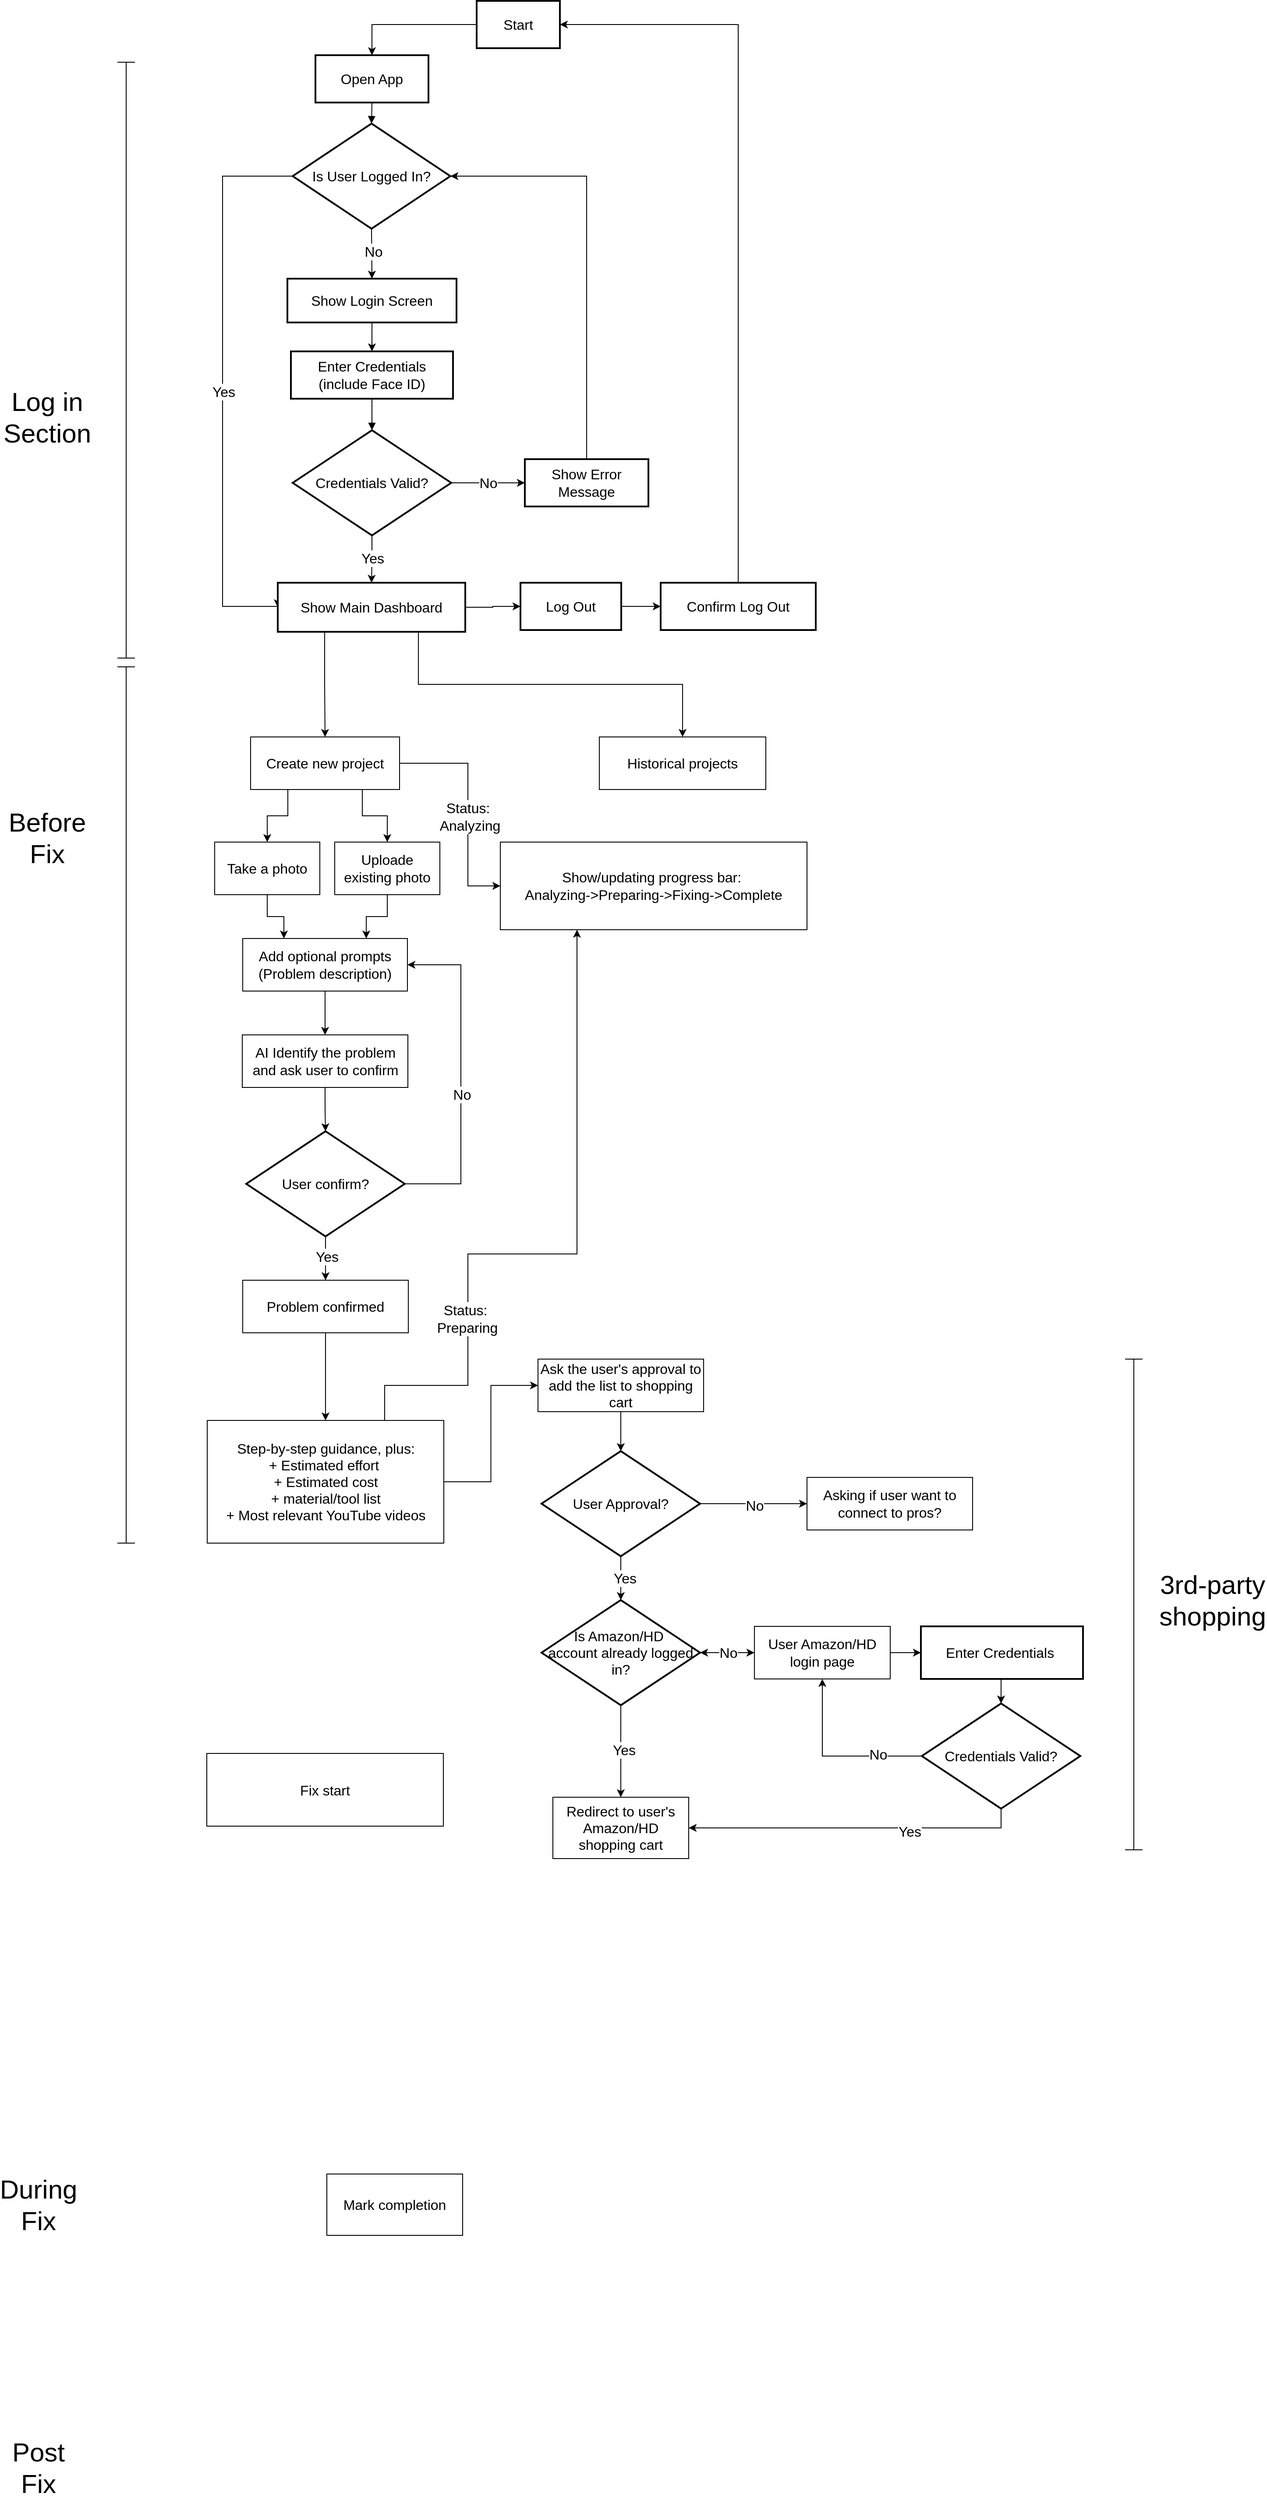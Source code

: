 <mxfile version="27.2.0">
  <diagram name="Page-1" id="i8-PB3AcAraNgIOo55Ax">
    <mxGraphModel dx="1419" dy="835" grid="1" gridSize="10" guides="1" tooltips="1" connect="1" arrows="1" fold="1" page="1" pageScale="1" pageWidth="850" pageHeight="1100" math="0" shadow="0">
      <root>
        <mxCell id="0" />
        <mxCell id="1" parent="0" />
        <mxCell id="IaQsyCqeO4DwuMl-rm6--35" style="edgeStyle=orthogonalEdgeStyle;rounded=0;orthogonalLoop=1;jettySize=auto;html=1;exitX=0;exitY=0.5;exitDx=0;exitDy=0;entryX=0.5;entryY=0;entryDx=0;entryDy=0;" parent="1" source="2" target="3" edge="1">
          <mxGeometry relative="1" as="geometry" />
        </mxCell>
        <mxCell id="2" value="Start" style="whiteSpace=wrap;strokeWidth=2;fontSize=16;" parent="1" vertex="1">
          <mxGeometry x="580" y="10" width="95" height="54" as="geometry" />
        </mxCell>
        <mxCell id="3" value="Open App" style="whiteSpace=wrap;strokeWidth=2;fontSize=16;" parent="1" vertex="1">
          <mxGeometry x="396" y="72" width="129" height="54" as="geometry" />
        </mxCell>
        <mxCell id="IaQsyCqeO4DwuMl-rm6--65" style="edgeStyle=orthogonalEdgeStyle;rounded=0;orthogonalLoop=1;jettySize=auto;html=1;exitX=0;exitY=0.5;exitDx=0;exitDy=0;entryX=0;entryY=0.5;entryDx=0;entryDy=0;" parent="1" source="4" target="5" edge="1">
          <mxGeometry relative="1" as="geometry">
            <Array as="points">
              <mxPoint x="290" y="210" />
              <mxPoint x="290" y="701" />
            </Array>
          </mxGeometry>
        </mxCell>
        <mxCell id="IaQsyCqeO4DwuMl-rm6--66" value="Yes" style="edgeLabel;html=1;align=center;verticalAlign=middle;resizable=0;points=[];fontSize=16;" parent="IaQsyCqeO4DwuMl-rm6--65" vertex="1" connectable="0">
          <mxGeometry x="0.027" y="1" relative="1" as="geometry">
            <mxPoint as="offset" />
          </mxGeometry>
        </mxCell>
        <mxCell id="4" value="Is User Logged In?" style="rhombus;strokeWidth=2;whiteSpace=wrap;fontSize=16;" parent="1" vertex="1">
          <mxGeometry x="370" y="150" width="180" height="120" as="geometry" />
        </mxCell>
        <mxCell id="IaQsyCqeO4DwuMl-rm6--48" style="edgeStyle=orthogonalEdgeStyle;rounded=0;orthogonalLoop=1;jettySize=auto;html=1;exitX=1;exitY=0.5;exitDx=0;exitDy=0;entryX=0;entryY=0.5;entryDx=0;entryDy=0;" parent="1" source="5" target="13" edge="1">
          <mxGeometry relative="1" as="geometry" />
        </mxCell>
        <mxCell id="IaQsyCqeO4DwuMl-rm6--91" style="edgeStyle=orthogonalEdgeStyle;rounded=0;orthogonalLoop=1;jettySize=auto;html=1;exitX=0.75;exitY=1;exitDx=0;exitDy=0;" parent="1" source="5" target="hKCGwhO5Zb8HghyvoK2L-65" edge="1">
          <mxGeometry relative="1" as="geometry" />
        </mxCell>
        <mxCell id="5" value="Show Main Dashboard" style="whiteSpace=wrap;strokeWidth=2;fontSize=16;" parent="1" vertex="1">
          <mxGeometry x="353" y="674" width="214" height="56" as="geometry" />
        </mxCell>
        <mxCell id="6" value="Show Login Screen" style="whiteSpace=wrap;strokeWidth=2;fontSize=16;" parent="1" vertex="1">
          <mxGeometry x="364" y="327" width="193" height="50" as="geometry" />
        </mxCell>
        <mxCell id="7" value="Enter Credentials (include Face ID)" style="whiteSpace=wrap;strokeWidth=2;fontSize=16;" parent="1" vertex="1">
          <mxGeometry x="368" y="410" width="185" height="54" as="geometry" />
        </mxCell>
        <mxCell id="IaQsyCqeO4DwuMl-rm6--71" style="edgeStyle=orthogonalEdgeStyle;rounded=0;orthogonalLoop=1;jettySize=auto;html=1;exitX=0.5;exitY=1;exitDx=0;exitDy=0;entryX=0.5;entryY=0;entryDx=0;entryDy=0;" parent="1" source="8" target="5" edge="1">
          <mxGeometry relative="1" as="geometry" />
        </mxCell>
        <mxCell id="IaQsyCqeO4DwuMl-rm6--72" value="Yes" style="edgeLabel;html=1;align=center;verticalAlign=middle;resizable=0;points=[];fontSize=16;" parent="IaQsyCqeO4DwuMl-rm6--71" vertex="1" connectable="0">
          <mxGeometry x="-0.049" relative="1" as="geometry">
            <mxPoint as="offset" />
          </mxGeometry>
        </mxCell>
        <mxCell id="8" value="Credentials Valid?" style="rhombus;strokeWidth=2;whiteSpace=wrap;fontSize=16;" parent="1" vertex="1">
          <mxGeometry x="370" y="500" width="181" height="120" as="geometry" />
        </mxCell>
        <mxCell id="IaQsyCqeO4DwuMl-rm6--60" style="edgeStyle=orthogonalEdgeStyle;rounded=0;orthogonalLoop=1;jettySize=auto;html=1;exitX=0.5;exitY=0;exitDx=0;exitDy=0;entryX=1;entryY=0.5;entryDx=0;entryDy=0;" parent="1" source="9" target="4" edge="1">
          <mxGeometry relative="1" as="geometry" />
        </mxCell>
        <mxCell id="9" value="Show Error Message" style="whiteSpace=wrap;strokeWidth=2;fontSize=16;" parent="1" vertex="1">
          <mxGeometry x="635" y="533" width="141" height="54" as="geometry" />
        </mxCell>
        <mxCell id="IaQsyCqeO4DwuMl-rm6--54" style="edgeStyle=orthogonalEdgeStyle;rounded=0;orthogonalLoop=1;jettySize=auto;html=1;exitX=1;exitY=0.5;exitDx=0;exitDy=0;entryX=0;entryY=0.5;entryDx=0;entryDy=0;" parent="1" source="13" target="24" edge="1">
          <mxGeometry relative="1" as="geometry" />
        </mxCell>
        <mxCell id="13" value="Log Out" style="whiteSpace=wrap;strokeWidth=2;fontSize=16;" parent="1" vertex="1">
          <mxGeometry x="630" y="674" width="115" height="54" as="geometry" />
        </mxCell>
        <mxCell id="IaQsyCqeO4DwuMl-rm6--57" style="edgeStyle=orthogonalEdgeStyle;rounded=0;orthogonalLoop=1;jettySize=auto;html=1;exitX=0.5;exitY=0;exitDx=0;exitDy=0;entryX=1;entryY=0.5;entryDx=0;entryDy=0;" parent="1" source="24" target="2" edge="1">
          <mxGeometry relative="1" as="geometry" />
        </mxCell>
        <mxCell id="24" value="Confirm Log Out" style="whiteSpace=wrap;strokeWidth=2;fontSize=16;" parent="1" vertex="1">
          <mxGeometry x="790" y="674" width="177" height="54" as="geometry" />
        </mxCell>
        <mxCell id="26" value="" style="curved=1;startArrow=none;endArrow=block;exitX=0.5;exitY=1;entryX=0.5;entryY=0;" parent="1" source="3" target="4" edge="1">
          <mxGeometry relative="1" as="geometry">
            <Array as="points" />
          </mxGeometry>
        </mxCell>
        <mxCell id="30" value="" style="curved=1;startArrow=none;endArrow=block;exitX=0.5;exitY=1;entryX=0.5;entryY=0;" parent="1" source="7" target="8" edge="1">
          <mxGeometry relative="1" as="geometry">
            <Array as="points" />
          </mxGeometry>
        </mxCell>
        <mxCell id="IaQsyCqeO4DwuMl-rm6--103" style="edgeStyle=orthogonalEdgeStyle;rounded=0;orthogonalLoop=1;jettySize=auto;html=1;exitX=0.25;exitY=1;exitDx=0;exitDy=0;" parent="1" source="hKCGwhO5Zb8HghyvoK2L-64" target="hKCGwhO5Zb8HghyvoK2L-66" edge="1">
          <mxGeometry relative="1" as="geometry" />
        </mxCell>
        <mxCell id="IaQsyCqeO4DwuMl-rm6--104" style="edgeStyle=orthogonalEdgeStyle;rounded=0;orthogonalLoop=1;jettySize=auto;html=1;exitX=0.75;exitY=1;exitDx=0;exitDy=0;" parent="1" source="hKCGwhO5Zb8HghyvoK2L-64" target="hKCGwhO5Zb8HghyvoK2L-67" edge="1">
          <mxGeometry relative="1" as="geometry" />
        </mxCell>
        <mxCell id="okQW3DUtCBUilretQnqk-32" style="edgeStyle=orthogonalEdgeStyle;rounded=0;orthogonalLoop=1;jettySize=auto;html=1;exitX=1;exitY=0.5;exitDx=0;exitDy=0;entryX=0;entryY=0.5;entryDx=0;entryDy=0;" edge="1" parent="1" source="hKCGwhO5Zb8HghyvoK2L-64" target="okQW3DUtCBUilretQnqk-31">
          <mxGeometry relative="1" as="geometry">
            <Array as="points">
              <mxPoint x="570" y="880" />
              <mxPoint x="570" y="1020" />
            </Array>
          </mxGeometry>
        </mxCell>
        <mxCell id="okQW3DUtCBUilretQnqk-34" value="Status:&amp;nbsp;&lt;div&gt;Analyzing&lt;/div&gt;" style="edgeLabel;html=1;align=center;verticalAlign=middle;resizable=0;points=[];fontSize=16;" vertex="1" connectable="0" parent="okQW3DUtCBUilretQnqk-32">
          <mxGeometry x="0.09" y="2" relative="1" as="geometry">
            <mxPoint as="offset" />
          </mxGeometry>
        </mxCell>
        <mxCell id="hKCGwhO5Zb8HghyvoK2L-64" value="Create new project" style="rounded=0;whiteSpace=wrap;html=1;fontSize=16;" parent="1" vertex="1">
          <mxGeometry x="322" y="850" width="170" height="60" as="geometry" />
        </mxCell>
        <mxCell id="hKCGwhO5Zb8HghyvoK2L-65" value="Historical projects" style="rounded=0;whiteSpace=wrap;html=1;fontSize=16;" parent="1" vertex="1">
          <mxGeometry x="720" y="850" width="190" height="60" as="geometry" />
        </mxCell>
        <mxCell id="IaQsyCqeO4DwuMl-rm6--106" style="edgeStyle=orthogonalEdgeStyle;rounded=0;orthogonalLoop=1;jettySize=auto;html=1;exitX=0.5;exitY=1;exitDx=0;exitDy=0;entryX=0.25;entryY=0;entryDx=0;entryDy=0;" parent="1" source="hKCGwhO5Zb8HghyvoK2L-66" target="IaQsyCqeO4DwuMl-rm6--105" edge="1">
          <mxGeometry relative="1" as="geometry" />
        </mxCell>
        <mxCell id="hKCGwhO5Zb8HghyvoK2L-66" value="Take a photo" style="rounded=0;whiteSpace=wrap;html=1;fontSize=16;" parent="1" vertex="1">
          <mxGeometry x="281" y="970" width="120" height="60" as="geometry" />
        </mxCell>
        <mxCell id="IaQsyCqeO4DwuMl-rm6--108" style="edgeStyle=orthogonalEdgeStyle;rounded=0;orthogonalLoop=1;jettySize=auto;html=1;exitX=0.5;exitY=1;exitDx=0;exitDy=0;entryX=0.75;entryY=0;entryDx=0;entryDy=0;" parent="1" source="hKCGwhO5Zb8HghyvoK2L-67" target="IaQsyCqeO4DwuMl-rm6--105" edge="1">
          <mxGeometry relative="1" as="geometry" />
        </mxCell>
        <mxCell id="hKCGwhO5Zb8HghyvoK2L-67" value="Uploade existing photo" style="rounded=0;whiteSpace=wrap;html=1;fontSize=16;" parent="1" vertex="1">
          <mxGeometry x="418" y="970" width="120" height="60" as="geometry" />
        </mxCell>
        <mxCell id="IaQsyCqeO4DwuMl-rm6--33" value="&lt;font style=&quot;font-size: 30px;&quot;&gt;Log in Section&lt;/font&gt;" style="text;html=1;align=center;verticalAlign=middle;whiteSpace=wrap;rounded=0;" parent="1" vertex="1">
          <mxGeometry x="60" y="470" width="60" height="30" as="geometry" />
        </mxCell>
        <mxCell id="IaQsyCqeO4DwuMl-rm6--38" value="" style="endArrow=classic;html=1;rounded=0;exitX=0.5;exitY=1;exitDx=0;exitDy=0;entryX=0.5;entryY=0;entryDx=0;entryDy=0;" parent="1" source="4" target="6" edge="1">
          <mxGeometry width="50" height="50" relative="1" as="geometry">
            <mxPoint x="470" y="332" as="sourcePoint" />
            <mxPoint x="520" y="282" as="targetPoint" />
          </mxGeometry>
        </mxCell>
        <mxCell id="IaQsyCqeO4DwuMl-rm6--73" value="No" style="edgeLabel;html=1;align=center;verticalAlign=middle;resizable=0;points=[];fontSize=16;" parent="IaQsyCqeO4DwuMl-rm6--38" vertex="1" connectable="0">
          <mxGeometry x="-0.108" y="2" relative="1" as="geometry">
            <mxPoint as="offset" />
          </mxGeometry>
        </mxCell>
        <mxCell id="IaQsyCqeO4DwuMl-rm6--39" value="" style="endArrow=classic;html=1;rounded=0;exitX=0.5;exitY=1;exitDx=0;exitDy=0;" parent="1" source="6" target="7" edge="1">
          <mxGeometry width="50" height="50" relative="1" as="geometry">
            <mxPoint x="340" y="652" as="sourcePoint" />
            <mxPoint x="390" y="602" as="targetPoint" />
          </mxGeometry>
        </mxCell>
        <mxCell id="IaQsyCqeO4DwuMl-rm6--40" value="" style="endArrow=classic;html=1;rounded=0;exitX=1;exitY=0.5;exitDx=0;exitDy=0;entryX=0;entryY=0.5;entryDx=0;entryDy=0;" parent="1" source="8" target="9" edge="1">
          <mxGeometry relative="1" as="geometry">
            <mxPoint x="310" y="582" as="sourcePoint" />
            <mxPoint x="410" y="582" as="targetPoint" />
          </mxGeometry>
        </mxCell>
        <mxCell id="IaQsyCqeO4DwuMl-rm6--41" value="No" style="edgeLabel;resizable=0;html=1;;align=center;verticalAlign=middle;fontSize=16;" parent="IaQsyCqeO4DwuMl-rm6--40" connectable="0" vertex="1">
          <mxGeometry relative="1" as="geometry" />
        </mxCell>
        <mxCell id="IaQsyCqeO4DwuMl-rm6--93" style="edgeStyle=orthogonalEdgeStyle;rounded=0;orthogonalLoop=1;jettySize=auto;html=1;exitX=0.25;exitY=1;exitDx=0;exitDy=0;entryX=0.5;entryY=0;entryDx=0;entryDy=0;" parent="1" source="5" target="hKCGwhO5Zb8HghyvoK2L-64" edge="1">
          <mxGeometry relative="1" as="geometry">
            <mxPoint x="379" y="760" as="sourcePoint" />
            <mxPoint x="470" y="880" as="targetPoint" />
          </mxGeometry>
        </mxCell>
        <mxCell id="IaQsyCqeO4DwuMl-rm6--94" value="" style="shape=crossbar;whiteSpace=wrap;html=1;rounded=1;direction=south;" parent="1" vertex="1">
          <mxGeometry x="170" y="80" width="20" height="680" as="geometry" />
        </mxCell>
        <mxCell id="IaQsyCqeO4DwuMl-rm6--98" value="&lt;font style=&quot;font-size: 30px;&quot;&gt;Before Fix&lt;/font&gt;" style="text;html=1;align=center;verticalAlign=middle;whiteSpace=wrap;rounded=0;" parent="1" vertex="1">
          <mxGeometry x="60" y="950" width="60" height="30" as="geometry" />
        </mxCell>
        <mxCell id="IaQsyCqeO4DwuMl-rm6--100" value="" style="shape=crossbar;whiteSpace=wrap;html=1;rounded=1;direction=south;" parent="1" vertex="1">
          <mxGeometry x="170" y="770" width="20" height="1000" as="geometry" />
        </mxCell>
        <mxCell id="Fr-ovOuMh-uTbBDMMSQN-33" style="edgeStyle=orthogonalEdgeStyle;rounded=0;orthogonalLoop=1;jettySize=auto;html=1;exitX=0.5;exitY=1;exitDx=0;exitDy=0;entryX=0.5;entryY=0;entryDx=0;entryDy=0;" parent="1" source="IaQsyCqeO4DwuMl-rm6--105" target="IaQsyCqeO4DwuMl-rm6--110" edge="1">
          <mxGeometry relative="1" as="geometry" />
        </mxCell>
        <mxCell id="IaQsyCqeO4DwuMl-rm6--105" value="Add optional prompts (Problem description)" style="rounded=0;whiteSpace=wrap;html=1;fontSize=16;" parent="1" vertex="1">
          <mxGeometry x="313" y="1080" width="188" height="60" as="geometry" />
        </mxCell>
        <mxCell id="IaQsyCqeO4DwuMl-rm6--117" style="edgeStyle=orthogonalEdgeStyle;rounded=0;orthogonalLoop=1;jettySize=auto;html=1;exitX=0.5;exitY=1;exitDx=0;exitDy=0;entryX=0.5;entryY=0;entryDx=0;entryDy=0;" parent="1" source="IaQsyCqeO4DwuMl-rm6--110" target="IaQsyCqeO4DwuMl-rm6--112" edge="1">
          <mxGeometry relative="1" as="geometry" />
        </mxCell>
        <mxCell id="IaQsyCqeO4DwuMl-rm6--110" value="AI Identify the problem and ask user to confirm" style="rounded=0;whiteSpace=wrap;html=1;fontSize=16;" parent="1" vertex="1">
          <mxGeometry x="312.5" y="1190" width="189" height="60" as="geometry" />
        </mxCell>
        <mxCell id="IaQsyCqeO4DwuMl-rm6--121" style="edgeStyle=orthogonalEdgeStyle;rounded=0;orthogonalLoop=1;jettySize=auto;html=1;exitX=0.5;exitY=1;exitDx=0;exitDy=0;entryX=0.5;entryY=0;entryDx=0;entryDy=0;" parent="1" source="IaQsyCqeO4DwuMl-rm6--112" target="IaQsyCqeO4DwuMl-rm6--120" edge="1">
          <mxGeometry relative="1" as="geometry" />
        </mxCell>
        <mxCell id="IaQsyCqeO4DwuMl-rm6--122" value="Yes" style="edgeLabel;html=1;align=center;verticalAlign=middle;resizable=0;points=[];fontSize=16;" parent="IaQsyCqeO4DwuMl-rm6--121" vertex="1" connectable="0">
          <mxGeometry x="-0.089" y="1" relative="1" as="geometry">
            <mxPoint as="offset" />
          </mxGeometry>
        </mxCell>
        <mxCell id="Fr-ovOuMh-uTbBDMMSQN-34" style="edgeStyle=orthogonalEdgeStyle;rounded=0;orthogonalLoop=1;jettySize=auto;html=1;exitX=1;exitY=0.5;exitDx=0;exitDy=0;" parent="1" source="IaQsyCqeO4DwuMl-rm6--112" target="IaQsyCqeO4DwuMl-rm6--105" edge="1">
          <mxGeometry relative="1" as="geometry">
            <Array as="points">
              <mxPoint x="562" y="1360" />
              <mxPoint x="562" y="1110" />
            </Array>
          </mxGeometry>
        </mxCell>
        <mxCell id="Fr-ovOuMh-uTbBDMMSQN-35" value="&lt;font style=&quot;font-size: 16px;&quot;&gt;No&lt;/font&gt;" style="edgeLabel;html=1;align=center;verticalAlign=middle;resizable=0;points=[];" parent="Fr-ovOuMh-uTbBDMMSQN-34" vertex="1" connectable="0">
          <mxGeometry x="-0.115" y="-1" relative="1" as="geometry">
            <mxPoint as="offset" />
          </mxGeometry>
        </mxCell>
        <mxCell id="IaQsyCqeO4DwuMl-rm6--112" value="User confirm?" style="rhombus;strokeWidth=2;whiteSpace=wrap;fontSize=16;" parent="1" vertex="1">
          <mxGeometry x="317" y="1300" width="181" height="120" as="geometry" />
        </mxCell>
        <mxCell id="Fr-ovOuMh-uTbBDMMSQN-36" style="edgeStyle=orthogonalEdgeStyle;rounded=0;orthogonalLoop=1;jettySize=auto;html=1;exitX=0.5;exitY=1;exitDx=0;exitDy=0;entryX=0.5;entryY=0;entryDx=0;entryDy=0;" parent="1" source="IaQsyCqeO4DwuMl-rm6--120" target="IaQsyCqeO4DwuMl-rm6--126" edge="1">
          <mxGeometry relative="1" as="geometry" />
        </mxCell>
        <mxCell id="IaQsyCqeO4DwuMl-rm6--120" value="Problem confirmed" style="rounded=0;whiteSpace=wrap;html=1;fontSize=16;" parent="1" vertex="1">
          <mxGeometry x="313" y="1470" width="189" height="60" as="geometry" />
        </mxCell>
        <mxCell id="Fr-ovOuMh-uTbBDMMSQN-37" style="edgeStyle=orthogonalEdgeStyle;rounded=0;orthogonalLoop=1;jettySize=auto;html=1;exitX=1;exitY=0.5;exitDx=0;exitDy=0;entryX=0;entryY=0.5;entryDx=0;entryDy=0;" parent="1" source="IaQsyCqeO4DwuMl-rm6--126" target="IaQsyCqeO4DwuMl-rm6--132" edge="1">
          <mxGeometry relative="1" as="geometry" />
        </mxCell>
        <mxCell id="okQW3DUtCBUilretQnqk-33" style="edgeStyle=orthogonalEdgeStyle;rounded=0;orthogonalLoop=1;jettySize=auto;html=1;exitX=0.75;exitY=0;exitDx=0;exitDy=0;entryX=0.25;entryY=1;entryDx=0;entryDy=0;" edge="1" parent="1" source="IaQsyCqeO4DwuMl-rm6--126" target="okQW3DUtCBUilretQnqk-31">
          <mxGeometry relative="1" as="geometry">
            <Array as="points">
              <mxPoint x="475" y="1590" />
              <mxPoint x="570" y="1590" />
              <mxPoint x="570" y="1440" />
              <mxPoint x="695" y="1440" />
            </Array>
          </mxGeometry>
        </mxCell>
        <mxCell id="okQW3DUtCBUilretQnqk-35" value="Status:&amp;nbsp;&lt;div&gt;Preparing&lt;/div&gt;" style="edgeLabel;html=1;align=center;verticalAlign=middle;resizable=0;points=[];fontSize=16;" vertex="1" connectable="0" parent="okQW3DUtCBUilretQnqk-33">
          <mxGeometry x="-0.459" y="1" relative="1" as="geometry">
            <mxPoint as="offset" />
          </mxGeometry>
        </mxCell>
        <mxCell id="IaQsyCqeO4DwuMl-rm6--126" value="Step-by-step guidance, plus:&lt;div&gt;+ Estimated effort&amp;nbsp;&lt;/div&gt;&lt;div&gt;+ Estimated cost&lt;/div&gt;&lt;div&gt;+ material/tool list&lt;/div&gt;&lt;div&gt;+ Most relevant YouTube videos&lt;/div&gt;" style="rounded=0;whiteSpace=wrap;html=1;fontSize=16;" parent="1" vertex="1">
          <mxGeometry x="272.5" y="1630" width="270" height="140" as="geometry" />
        </mxCell>
        <mxCell id="IaQsyCqeO4DwuMl-rm6--159" style="edgeStyle=orthogonalEdgeStyle;rounded=0;orthogonalLoop=1;jettySize=auto;html=1;exitX=0.5;exitY=1;exitDx=0;exitDy=0;entryX=0.5;entryY=0;entryDx=0;entryDy=0;" parent="1" source="IaQsyCqeO4DwuMl-rm6--132" target="IaQsyCqeO4DwuMl-rm6--134" edge="1">
          <mxGeometry relative="1" as="geometry" />
        </mxCell>
        <mxCell id="IaQsyCqeO4DwuMl-rm6--132" value="Ask the user&#39;s approval to add the list to shopping cart" style="rounded=0;whiteSpace=wrap;html=1;fontSize=16;" parent="1" vertex="1">
          <mxGeometry x="650" y="1560" width="189" height="60" as="geometry" />
        </mxCell>
        <mxCell id="IaQsyCqeO4DwuMl-rm6--137" style="edgeStyle=orthogonalEdgeStyle;rounded=0;orthogonalLoop=1;jettySize=auto;html=1;exitX=0.5;exitY=1;exitDx=0;exitDy=0;entryX=0.5;entryY=0;entryDx=0;entryDy=0;" parent="1" source="IaQsyCqeO4DwuMl-rm6--134" target="IaQsyCqeO4DwuMl-rm6--136" edge="1">
          <mxGeometry relative="1" as="geometry" />
        </mxCell>
        <mxCell id="IaQsyCqeO4DwuMl-rm6--138" value="Yes" style="edgeLabel;html=1;align=center;verticalAlign=middle;resizable=0;points=[];fontSize=16;" parent="IaQsyCqeO4DwuMl-rm6--137" vertex="1" connectable="0">
          <mxGeometry x="0.005" y="4" relative="1" as="geometry">
            <mxPoint as="offset" />
          </mxGeometry>
        </mxCell>
        <mxCell id="IaQsyCqeO4DwuMl-rm6--166" style="edgeStyle=orthogonalEdgeStyle;rounded=0;orthogonalLoop=1;jettySize=auto;html=1;exitX=1;exitY=0.5;exitDx=0;exitDy=0;entryX=0;entryY=0.5;entryDx=0;entryDy=0;" parent="1" source="IaQsyCqeO4DwuMl-rm6--134" target="IaQsyCqeO4DwuMl-rm6--165" edge="1">
          <mxGeometry relative="1" as="geometry" />
        </mxCell>
        <mxCell id="IaQsyCqeO4DwuMl-rm6--167" value="No" style="edgeLabel;html=1;align=center;verticalAlign=middle;resizable=0;points=[];fontSize=16;" parent="IaQsyCqeO4DwuMl-rm6--166" vertex="1" connectable="0">
          <mxGeometry x="0.019" y="-2" relative="1" as="geometry">
            <mxPoint as="offset" />
          </mxGeometry>
        </mxCell>
        <mxCell id="IaQsyCqeO4DwuMl-rm6--134" value="User Approval?" style="rhombus;strokeWidth=2;whiteSpace=wrap;fontSize=16;" parent="1" vertex="1">
          <mxGeometry x="654" y="1665" width="181" height="120" as="geometry" />
        </mxCell>
        <mxCell id="IaQsyCqeO4DwuMl-rm6--146" value="" style="edgeStyle=orthogonalEdgeStyle;rounded=0;orthogonalLoop=1;jettySize=auto;html=1;" parent="1" source="IaQsyCqeO4DwuMl-rm6--135" target="IaQsyCqeO4DwuMl-rm6--136" edge="1">
          <mxGeometry relative="1" as="geometry" />
        </mxCell>
        <mxCell id="IaQsyCqeO4DwuMl-rm6--148" style="edgeStyle=orthogonalEdgeStyle;rounded=0;orthogonalLoop=1;jettySize=auto;html=1;exitX=1;exitY=0.5;exitDx=0;exitDy=0;entryX=0;entryY=0.5;entryDx=0;entryDy=0;" parent="1" source="IaQsyCqeO4DwuMl-rm6--135" target="IaQsyCqeO4DwuMl-rm6--147" edge="1">
          <mxGeometry relative="1" as="geometry" />
        </mxCell>
        <mxCell id="IaQsyCqeO4DwuMl-rm6--135" value="User Amazon/HD login page" style="rounded=0;whiteSpace=wrap;html=1;fontSize=16;" parent="1" vertex="1">
          <mxGeometry x="897" y="1865" width="155" height="60" as="geometry" />
        </mxCell>
        <mxCell id="IaQsyCqeO4DwuMl-rm6--142" style="edgeStyle=orthogonalEdgeStyle;rounded=0;orthogonalLoop=1;jettySize=auto;html=1;exitX=0.5;exitY=1;exitDx=0;exitDy=0;entryX=0.5;entryY=0;entryDx=0;entryDy=0;" parent="1" source="IaQsyCqeO4DwuMl-rm6--136" target="IaQsyCqeO4DwuMl-rm6--141" edge="1">
          <mxGeometry relative="1" as="geometry" />
        </mxCell>
        <mxCell id="IaQsyCqeO4DwuMl-rm6--143" value="&lt;font style=&quot;font-size: 16px;&quot;&gt;Yes&lt;/font&gt;" style="edgeLabel;html=1;align=center;verticalAlign=middle;resizable=0;points=[];" parent="IaQsyCqeO4DwuMl-rm6--142" vertex="1" connectable="0">
          <mxGeometry x="-0.025" y="3" relative="1" as="geometry">
            <mxPoint as="offset" />
          </mxGeometry>
        </mxCell>
        <mxCell id="IaQsyCqeO4DwuMl-rm6--144" style="edgeStyle=orthogonalEdgeStyle;rounded=0;orthogonalLoop=1;jettySize=auto;html=1;exitX=1;exitY=0.5;exitDx=0;exitDy=0;entryX=0;entryY=0.5;entryDx=0;entryDy=0;" parent="1" source="IaQsyCqeO4DwuMl-rm6--136" target="IaQsyCqeO4DwuMl-rm6--135" edge="1">
          <mxGeometry relative="1" as="geometry" />
        </mxCell>
        <mxCell id="IaQsyCqeO4DwuMl-rm6--145" value="No" style="edgeLabel;html=1;align=center;verticalAlign=middle;resizable=0;points=[];fontSize=16;" parent="IaQsyCqeO4DwuMl-rm6--144" vertex="1" connectable="0">
          <mxGeometry x="0.018" relative="1" as="geometry">
            <mxPoint as="offset" />
          </mxGeometry>
        </mxCell>
        <mxCell id="IaQsyCqeO4DwuMl-rm6--136" value="Is Amazon/HD &#xa;account already logged in?" style="rhombus;strokeWidth=2;whiteSpace=wrap;fontSize=16;" parent="1" vertex="1">
          <mxGeometry x="654" y="1835" width="181" height="120" as="geometry" />
        </mxCell>
        <mxCell id="IaQsyCqeO4DwuMl-rm6--141" value="Redirect to user&#39;s Amazon/HD shopping cart" style="rounded=0;whiteSpace=wrap;html=1;fontSize=16;" parent="1" vertex="1">
          <mxGeometry x="667" y="2060" width="155" height="70" as="geometry" />
        </mxCell>
        <mxCell id="IaQsyCqeO4DwuMl-rm6--150" style="edgeStyle=orthogonalEdgeStyle;rounded=0;orthogonalLoop=1;jettySize=auto;html=1;exitX=0.5;exitY=1;exitDx=0;exitDy=0;entryX=0.5;entryY=0;entryDx=0;entryDy=0;" parent="1" source="IaQsyCqeO4DwuMl-rm6--147" target="IaQsyCqeO4DwuMl-rm6--149" edge="1">
          <mxGeometry relative="1" as="geometry" />
        </mxCell>
        <mxCell id="IaQsyCqeO4DwuMl-rm6--147" value="Enter Credentials " style="whiteSpace=wrap;strokeWidth=2;fontSize=16;" parent="1" vertex="1">
          <mxGeometry x="1087" y="1865" width="185" height="60" as="geometry" />
        </mxCell>
        <mxCell id="IaQsyCqeO4DwuMl-rm6--151" style="edgeStyle=orthogonalEdgeStyle;rounded=0;orthogonalLoop=1;jettySize=auto;html=1;exitX=0.5;exitY=1;exitDx=0;exitDy=0;entryX=1;entryY=0.5;entryDx=0;entryDy=0;" parent="1" source="IaQsyCqeO4DwuMl-rm6--149" target="IaQsyCqeO4DwuMl-rm6--141" edge="1">
          <mxGeometry relative="1" as="geometry" />
        </mxCell>
        <mxCell id="IaQsyCqeO4DwuMl-rm6--154" value="Yes" style="edgeLabel;html=1;align=center;verticalAlign=middle;resizable=0;points=[];fontSize=16;" parent="IaQsyCqeO4DwuMl-rm6--151" vertex="1" connectable="0">
          <mxGeometry x="-0.328" y="4" relative="1" as="geometry">
            <mxPoint as="offset" />
          </mxGeometry>
        </mxCell>
        <mxCell id="IaQsyCqeO4DwuMl-rm6--152" style="edgeStyle=orthogonalEdgeStyle;rounded=0;orthogonalLoop=1;jettySize=auto;html=1;exitX=0;exitY=0.5;exitDx=0;exitDy=0;entryX=0.5;entryY=1;entryDx=0;entryDy=0;" parent="1" source="IaQsyCqeO4DwuMl-rm6--149" target="IaQsyCqeO4DwuMl-rm6--135" edge="1">
          <mxGeometry relative="1" as="geometry" />
        </mxCell>
        <mxCell id="IaQsyCqeO4DwuMl-rm6--153" value="No" style="edgeLabel;html=1;align=center;verticalAlign=middle;resizable=0;points=[];fontSize=16;" parent="IaQsyCqeO4DwuMl-rm6--152" vertex="1" connectable="0">
          <mxGeometry x="-0.497" y="-2" relative="1" as="geometry">
            <mxPoint as="offset" />
          </mxGeometry>
        </mxCell>
        <mxCell id="IaQsyCqeO4DwuMl-rm6--149" value="Credentials Valid?" style="rhombus;strokeWidth=2;whiteSpace=wrap;fontSize=16;" parent="1" vertex="1">
          <mxGeometry x="1088" y="1953" width="181" height="120" as="geometry" />
        </mxCell>
        <mxCell id="IaQsyCqeO4DwuMl-rm6--161" value="" style="shape=crossbar;whiteSpace=wrap;html=1;rounded=1;direction=south;" parent="1" vertex="1">
          <mxGeometry x="1320" y="1560" width="20" height="560" as="geometry" />
        </mxCell>
        <mxCell id="IaQsyCqeO4DwuMl-rm6--162" value="&lt;font style=&quot;font-size: 30px;&quot;&gt;3rd-party shopping&lt;/font&gt;" style="text;html=1;align=center;verticalAlign=middle;whiteSpace=wrap;rounded=0;" parent="1" vertex="1">
          <mxGeometry x="1390" y="1820" width="60" height="30" as="geometry" />
        </mxCell>
        <mxCell id="IaQsyCqeO4DwuMl-rm6--165" value="Asking if user want to connect to pros?" style="rounded=0;whiteSpace=wrap;html=1;fontSize=16;" parent="1" vertex="1">
          <mxGeometry x="957" y="1695" width="189" height="60" as="geometry" />
        </mxCell>
        <mxCell id="smgGS1yyV_OqEDBrMUQ_-31" value="Mark completion" style="rounded=0;whiteSpace=wrap;html=1;fontSize=16;" parent="1" vertex="1">
          <mxGeometry x="409" y="2490" width="155" height="70" as="geometry" />
        </mxCell>
        <mxCell id="Fr-ovOuMh-uTbBDMMSQN-31" value="&lt;font style=&quot;font-size: 30px;&quot;&gt;During Fix&lt;/font&gt;" style="text;html=1;align=center;verticalAlign=middle;whiteSpace=wrap;rounded=0;" parent="1" vertex="1">
          <mxGeometry x="50" y="2510" width="60" height="30" as="geometry" />
        </mxCell>
        <mxCell id="Fr-ovOuMh-uTbBDMMSQN-32" value="&lt;font style=&quot;font-size: 30px;&quot;&gt;Post Fix&lt;/font&gt;" style="text;html=1;align=center;verticalAlign=middle;whiteSpace=wrap;rounded=0;" parent="1" vertex="1">
          <mxGeometry x="50" y="2810" width="60" height="30" as="geometry" />
        </mxCell>
        <mxCell id="okQW3DUtCBUilretQnqk-30" value="Fix start" style="rounded=0;whiteSpace=wrap;html=1;fontSize=16;" vertex="1" parent="1">
          <mxGeometry x="272" y="2010" width="270" height="83" as="geometry" />
        </mxCell>
        <mxCell id="okQW3DUtCBUilretQnqk-31" value="Show/updating progress bar:&amp;nbsp;&lt;div&gt;Analyzing-&amp;gt;Preparing-&amp;gt;Fixing-&amp;gt;Complete&lt;/div&gt;" style="rounded=0;whiteSpace=wrap;html=1;fontSize=16;" vertex="1" parent="1">
          <mxGeometry x="607" y="970" width="350" height="100" as="geometry" />
        </mxCell>
      </root>
    </mxGraphModel>
  </diagram>
</mxfile>

